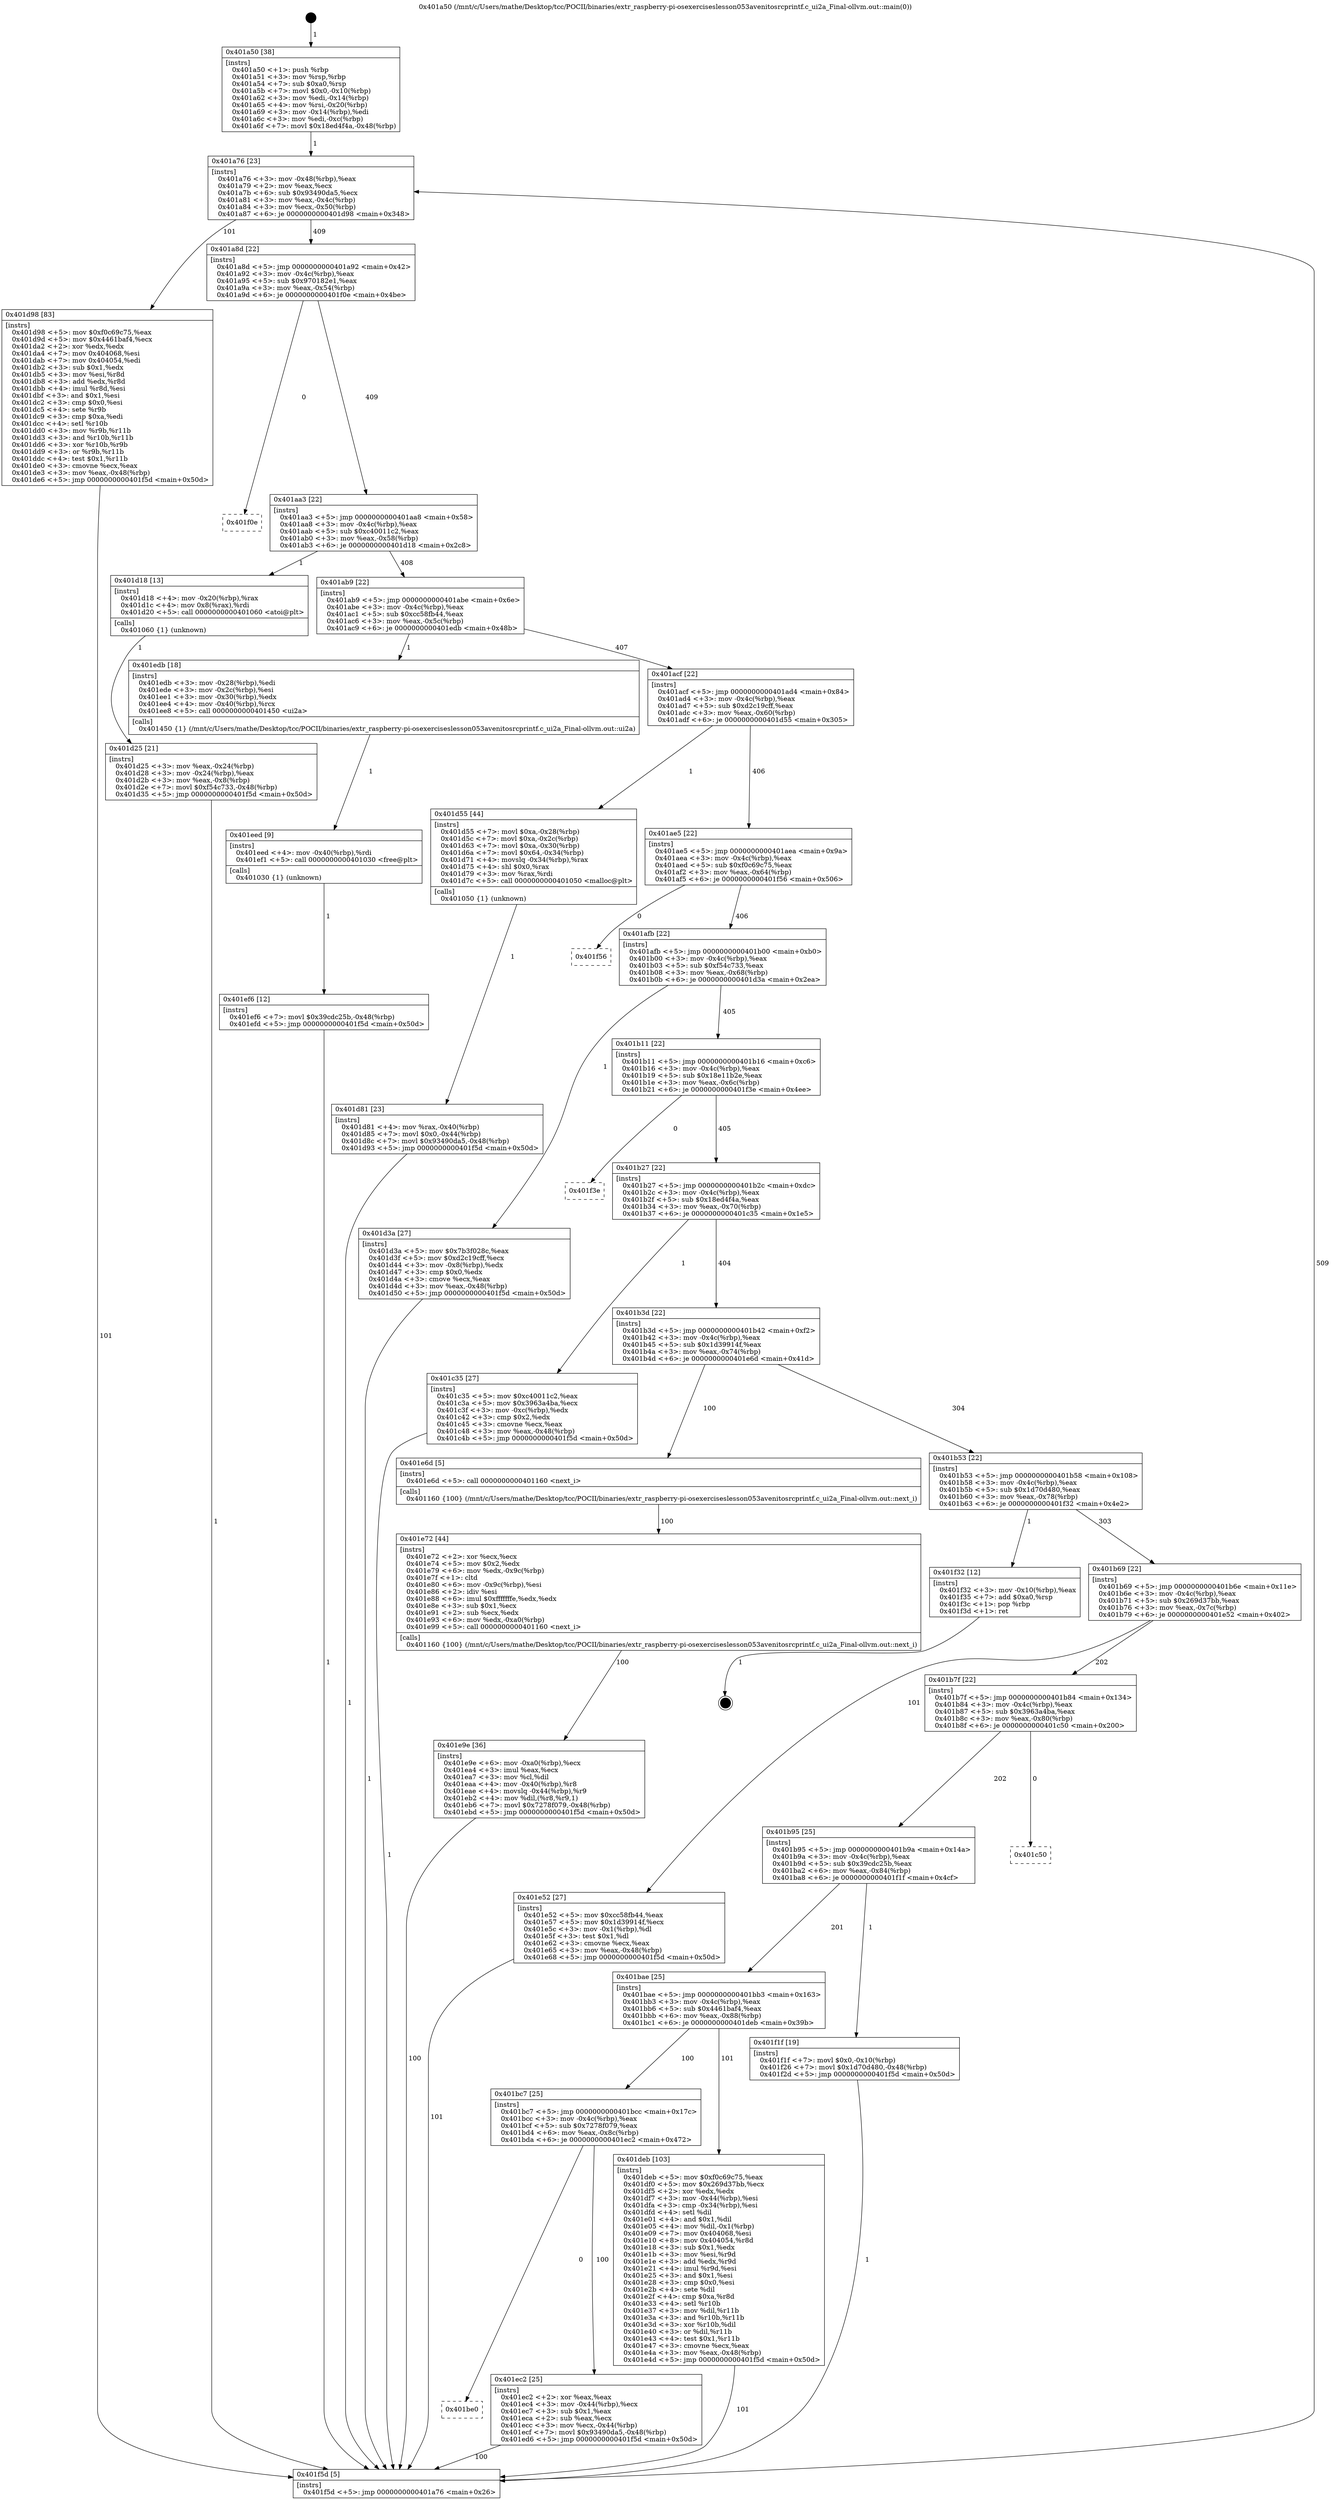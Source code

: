 digraph "0x401a50" {
  label = "0x401a50 (/mnt/c/Users/mathe/Desktop/tcc/POCII/binaries/extr_raspberry-pi-osexerciseslesson053avenitosrcprintf.c_ui2a_Final-ollvm.out::main(0))"
  labelloc = "t"
  node[shape=record]

  Entry [label="",width=0.3,height=0.3,shape=circle,fillcolor=black,style=filled]
  "0x401a76" [label="{
     0x401a76 [23]\l
     | [instrs]\l
     &nbsp;&nbsp;0x401a76 \<+3\>: mov -0x48(%rbp),%eax\l
     &nbsp;&nbsp;0x401a79 \<+2\>: mov %eax,%ecx\l
     &nbsp;&nbsp;0x401a7b \<+6\>: sub $0x93490da5,%ecx\l
     &nbsp;&nbsp;0x401a81 \<+3\>: mov %eax,-0x4c(%rbp)\l
     &nbsp;&nbsp;0x401a84 \<+3\>: mov %ecx,-0x50(%rbp)\l
     &nbsp;&nbsp;0x401a87 \<+6\>: je 0000000000401d98 \<main+0x348\>\l
  }"]
  "0x401d98" [label="{
     0x401d98 [83]\l
     | [instrs]\l
     &nbsp;&nbsp;0x401d98 \<+5\>: mov $0xf0c69c75,%eax\l
     &nbsp;&nbsp;0x401d9d \<+5\>: mov $0x4461baf4,%ecx\l
     &nbsp;&nbsp;0x401da2 \<+2\>: xor %edx,%edx\l
     &nbsp;&nbsp;0x401da4 \<+7\>: mov 0x404068,%esi\l
     &nbsp;&nbsp;0x401dab \<+7\>: mov 0x404054,%edi\l
     &nbsp;&nbsp;0x401db2 \<+3\>: sub $0x1,%edx\l
     &nbsp;&nbsp;0x401db5 \<+3\>: mov %esi,%r8d\l
     &nbsp;&nbsp;0x401db8 \<+3\>: add %edx,%r8d\l
     &nbsp;&nbsp;0x401dbb \<+4\>: imul %r8d,%esi\l
     &nbsp;&nbsp;0x401dbf \<+3\>: and $0x1,%esi\l
     &nbsp;&nbsp;0x401dc2 \<+3\>: cmp $0x0,%esi\l
     &nbsp;&nbsp;0x401dc5 \<+4\>: sete %r9b\l
     &nbsp;&nbsp;0x401dc9 \<+3\>: cmp $0xa,%edi\l
     &nbsp;&nbsp;0x401dcc \<+4\>: setl %r10b\l
     &nbsp;&nbsp;0x401dd0 \<+3\>: mov %r9b,%r11b\l
     &nbsp;&nbsp;0x401dd3 \<+3\>: and %r10b,%r11b\l
     &nbsp;&nbsp;0x401dd6 \<+3\>: xor %r10b,%r9b\l
     &nbsp;&nbsp;0x401dd9 \<+3\>: or %r9b,%r11b\l
     &nbsp;&nbsp;0x401ddc \<+4\>: test $0x1,%r11b\l
     &nbsp;&nbsp;0x401de0 \<+3\>: cmovne %ecx,%eax\l
     &nbsp;&nbsp;0x401de3 \<+3\>: mov %eax,-0x48(%rbp)\l
     &nbsp;&nbsp;0x401de6 \<+5\>: jmp 0000000000401f5d \<main+0x50d\>\l
  }"]
  "0x401a8d" [label="{
     0x401a8d [22]\l
     | [instrs]\l
     &nbsp;&nbsp;0x401a8d \<+5\>: jmp 0000000000401a92 \<main+0x42\>\l
     &nbsp;&nbsp;0x401a92 \<+3\>: mov -0x4c(%rbp),%eax\l
     &nbsp;&nbsp;0x401a95 \<+5\>: sub $0x970182e1,%eax\l
     &nbsp;&nbsp;0x401a9a \<+3\>: mov %eax,-0x54(%rbp)\l
     &nbsp;&nbsp;0x401a9d \<+6\>: je 0000000000401f0e \<main+0x4be\>\l
  }"]
  Exit [label="",width=0.3,height=0.3,shape=circle,fillcolor=black,style=filled,peripheries=2]
  "0x401f0e" [label="{
     0x401f0e\l
  }", style=dashed]
  "0x401aa3" [label="{
     0x401aa3 [22]\l
     | [instrs]\l
     &nbsp;&nbsp;0x401aa3 \<+5\>: jmp 0000000000401aa8 \<main+0x58\>\l
     &nbsp;&nbsp;0x401aa8 \<+3\>: mov -0x4c(%rbp),%eax\l
     &nbsp;&nbsp;0x401aab \<+5\>: sub $0xc40011c2,%eax\l
     &nbsp;&nbsp;0x401ab0 \<+3\>: mov %eax,-0x58(%rbp)\l
     &nbsp;&nbsp;0x401ab3 \<+6\>: je 0000000000401d18 \<main+0x2c8\>\l
  }"]
  "0x401ef6" [label="{
     0x401ef6 [12]\l
     | [instrs]\l
     &nbsp;&nbsp;0x401ef6 \<+7\>: movl $0x39cdc25b,-0x48(%rbp)\l
     &nbsp;&nbsp;0x401efd \<+5\>: jmp 0000000000401f5d \<main+0x50d\>\l
  }"]
  "0x401d18" [label="{
     0x401d18 [13]\l
     | [instrs]\l
     &nbsp;&nbsp;0x401d18 \<+4\>: mov -0x20(%rbp),%rax\l
     &nbsp;&nbsp;0x401d1c \<+4\>: mov 0x8(%rax),%rdi\l
     &nbsp;&nbsp;0x401d20 \<+5\>: call 0000000000401060 \<atoi@plt\>\l
     | [calls]\l
     &nbsp;&nbsp;0x401060 \{1\} (unknown)\l
  }"]
  "0x401ab9" [label="{
     0x401ab9 [22]\l
     | [instrs]\l
     &nbsp;&nbsp;0x401ab9 \<+5\>: jmp 0000000000401abe \<main+0x6e\>\l
     &nbsp;&nbsp;0x401abe \<+3\>: mov -0x4c(%rbp),%eax\l
     &nbsp;&nbsp;0x401ac1 \<+5\>: sub $0xcc58fb44,%eax\l
     &nbsp;&nbsp;0x401ac6 \<+3\>: mov %eax,-0x5c(%rbp)\l
     &nbsp;&nbsp;0x401ac9 \<+6\>: je 0000000000401edb \<main+0x48b\>\l
  }"]
  "0x401eed" [label="{
     0x401eed [9]\l
     | [instrs]\l
     &nbsp;&nbsp;0x401eed \<+4\>: mov -0x40(%rbp),%rdi\l
     &nbsp;&nbsp;0x401ef1 \<+5\>: call 0000000000401030 \<free@plt\>\l
     | [calls]\l
     &nbsp;&nbsp;0x401030 \{1\} (unknown)\l
  }"]
  "0x401edb" [label="{
     0x401edb [18]\l
     | [instrs]\l
     &nbsp;&nbsp;0x401edb \<+3\>: mov -0x28(%rbp),%edi\l
     &nbsp;&nbsp;0x401ede \<+3\>: mov -0x2c(%rbp),%esi\l
     &nbsp;&nbsp;0x401ee1 \<+3\>: mov -0x30(%rbp),%edx\l
     &nbsp;&nbsp;0x401ee4 \<+4\>: mov -0x40(%rbp),%rcx\l
     &nbsp;&nbsp;0x401ee8 \<+5\>: call 0000000000401450 \<ui2a\>\l
     | [calls]\l
     &nbsp;&nbsp;0x401450 \{1\} (/mnt/c/Users/mathe/Desktop/tcc/POCII/binaries/extr_raspberry-pi-osexerciseslesson053avenitosrcprintf.c_ui2a_Final-ollvm.out::ui2a)\l
  }"]
  "0x401acf" [label="{
     0x401acf [22]\l
     | [instrs]\l
     &nbsp;&nbsp;0x401acf \<+5\>: jmp 0000000000401ad4 \<main+0x84\>\l
     &nbsp;&nbsp;0x401ad4 \<+3\>: mov -0x4c(%rbp),%eax\l
     &nbsp;&nbsp;0x401ad7 \<+5\>: sub $0xd2c19cff,%eax\l
     &nbsp;&nbsp;0x401adc \<+3\>: mov %eax,-0x60(%rbp)\l
     &nbsp;&nbsp;0x401adf \<+6\>: je 0000000000401d55 \<main+0x305\>\l
  }"]
  "0x401be0" [label="{
     0x401be0\l
  }", style=dashed]
  "0x401d55" [label="{
     0x401d55 [44]\l
     | [instrs]\l
     &nbsp;&nbsp;0x401d55 \<+7\>: movl $0xa,-0x28(%rbp)\l
     &nbsp;&nbsp;0x401d5c \<+7\>: movl $0xa,-0x2c(%rbp)\l
     &nbsp;&nbsp;0x401d63 \<+7\>: movl $0xa,-0x30(%rbp)\l
     &nbsp;&nbsp;0x401d6a \<+7\>: movl $0x64,-0x34(%rbp)\l
     &nbsp;&nbsp;0x401d71 \<+4\>: movslq -0x34(%rbp),%rax\l
     &nbsp;&nbsp;0x401d75 \<+4\>: shl $0x0,%rax\l
     &nbsp;&nbsp;0x401d79 \<+3\>: mov %rax,%rdi\l
     &nbsp;&nbsp;0x401d7c \<+5\>: call 0000000000401050 \<malloc@plt\>\l
     | [calls]\l
     &nbsp;&nbsp;0x401050 \{1\} (unknown)\l
  }"]
  "0x401ae5" [label="{
     0x401ae5 [22]\l
     | [instrs]\l
     &nbsp;&nbsp;0x401ae5 \<+5\>: jmp 0000000000401aea \<main+0x9a\>\l
     &nbsp;&nbsp;0x401aea \<+3\>: mov -0x4c(%rbp),%eax\l
     &nbsp;&nbsp;0x401aed \<+5\>: sub $0xf0c69c75,%eax\l
     &nbsp;&nbsp;0x401af2 \<+3\>: mov %eax,-0x64(%rbp)\l
     &nbsp;&nbsp;0x401af5 \<+6\>: je 0000000000401f56 \<main+0x506\>\l
  }"]
  "0x401ec2" [label="{
     0x401ec2 [25]\l
     | [instrs]\l
     &nbsp;&nbsp;0x401ec2 \<+2\>: xor %eax,%eax\l
     &nbsp;&nbsp;0x401ec4 \<+3\>: mov -0x44(%rbp),%ecx\l
     &nbsp;&nbsp;0x401ec7 \<+3\>: sub $0x1,%eax\l
     &nbsp;&nbsp;0x401eca \<+2\>: sub %eax,%ecx\l
     &nbsp;&nbsp;0x401ecc \<+3\>: mov %ecx,-0x44(%rbp)\l
     &nbsp;&nbsp;0x401ecf \<+7\>: movl $0x93490da5,-0x48(%rbp)\l
     &nbsp;&nbsp;0x401ed6 \<+5\>: jmp 0000000000401f5d \<main+0x50d\>\l
  }"]
  "0x401f56" [label="{
     0x401f56\l
  }", style=dashed]
  "0x401afb" [label="{
     0x401afb [22]\l
     | [instrs]\l
     &nbsp;&nbsp;0x401afb \<+5\>: jmp 0000000000401b00 \<main+0xb0\>\l
     &nbsp;&nbsp;0x401b00 \<+3\>: mov -0x4c(%rbp),%eax\l
     &nbsp;&nbsp;0x401b03 \<+5\>: sub $0xf54c733,%eax\l
     &nbsp;&nbsp;0x401b08 \<+3\>: mov %eax,-0x68(%rbp)\l
     &nbsp;&nbsp;0x401b0b \<+6\>: je 0000000000401d3a \<main+0x2ea\>\l
  }"]
  "0x401e9e" [label="{
     0x401e9e [36]\l
     | [instrs]\l
     &nbsp;&nbsp;0x401e9e \<+6\>: mov -0xa0(%rbp),%ecx\l
     &nbsp;&nbsp;0x401ea4 \<+3\>: imul %eax,%ecx\l
     &nbsp;&nbsp;0x401ea7 \<+3\>: mov %cl,%dil\l
     &nbsp;&nbsp;0x401eaa \<+4\>: mov -0x40(%rbp),%r8\l
     &nbsp;&nbsp;0x401eae \<+4\>: movslq -0x44(%rbp),%r9\l
     &nbsp;&nbsp;0x401eb2 \<+4\>: mov %dil,(%r8,%r9,1)\l
     &nbsp;&nbsp;0x401eb6 \<+7\>: movl $0x7278f079,-0x48(%rbp)\l
     &nbsp;&nbsp;0x401ebd \<+5\>: jmp 0000000000401f5d \<main+0x50d\>\l
  }"]
  "0x401d3a" [label="{
     0x401d3a [27]\l
     | [instrs]\l
     &nbsp;&nbsp;0x401d3a \<+5\>: mov $0x7b3f028c,%eax\l
     &nbsp;&nbsp;0x401d3f \<+5\>: mov $0xd2c19cff,%ecx\l
     &nbsp;&nbsp;0x401d44 \<+3\>: mov -0x8(%rbp),%edx\l
     &nbsp;&nbsp;0x401d47 \<+3\>: cmp $0x0,%edx\l
     &nbsp;&nbsp;0x401d4a \<+3\>: cmove %ecx,%eax\l
     &nbsp;&nbsp;0x401d4d \<+3\>: mov %eax,-0x48(%rbp)\l
     &nbsp;&nbsp;0x401d50 \<+5\>: jmp 0000000000401f5d \<main+0x50d\>\l
  }"]
  "0x401b11" [label="{
     0x401b11 [22]\l
     | [instrs]\l
     &nbsp;&nbsp;0x401b11 \<+5\>: jmp 0000000000401b16 \<main+0xc6\>\l
     &nbsp;&nbsp;0x401b16 \<+3\>: mov -0x4c(%rbp),%eax\l
     &nbsp;&nbsp;0x401b19 \<+5\>: sub $0x18e11b2e,%eax\l
     &nbsp;&nbsp;0x401b1e \<+3\>: mov %eax,-0x6c(%rbp)\l
     &nbsp;&nbsp;0x401b21 \<+6\>: je 0000000000401f3e \<main+0x4ee\>\l
  }"]
  "0x401e72" [label="{
     0x401e72 [44]\l
     | [instrs]\l
     &nbsp;&nbsp;0x401e72 \<+2\>: xor %ecx,%ecx\l
     &nbsp;&nbsp;0x401e74 \<+5\>: mov $0x2,%edx\l
     &nbsp;&nbsp;0x401e79 \<+6\>: mov %edx,-0x9c(%rbp)\l
     &nbsp;&nbsp;0x401e7f \<+1\>: cltd\l
     &nbsp;&nbsp;0x401e80 \<+6\>: mov -0x9c(%rbp),%esi\l
     &nbsp;&nbsp;0x401e86 \<+2\>: idiv %esi\l
     &nbsp;&nbsp;0x401e88 \<+6\>: imul $0xfffffffe,%edx,%edx\l
     &nbsp;&nbsp;0x401e8e \<+3\>: sub $0x1,%ecx\l
     &nbsp;&nbsp;0x401e91 \<+2\>: sub %ecx,%edx\l
     &nbsp;&nbsp;0x401e93 \<+6\>: mov %edx,-0xa0(%rbp)\l
     &nbsp;&nbsp;0x401e99 \<+5\>: call 0000000000401160 \<next_i\>\l
     | [calls]\l
     &nbsp;&nbsp;0x401160 \{100\} (/mnt/c/Users/mathe/Desktop/tcc/POCII/binaries/extr_raspberry-pi-osexerciseslesson053avenitosrcprintf.c_ui2a_Final-ollvm.out::next_i)\l
  }"]
  "0x401f3e" [label="{
     0x401f3e\l
  }", style=dashed]
  "0x401b27" [label="{
     0x401b27 [22]\l
     | [instrs]\l
     &nbsp;&nbsp;0x401b27 \<+5\>: jmp 0000000000401b2c \<main+0xdc\>\l
     &nbsp;&nbsp;0x401b2c \<+3\>: mov -0x4c(%rbp),%eax\l
     &nbsp;&nbsp;0x401b2f \<+5\>: sub $0x18ed4f4a,%eax\l
     &nbsp;&nbsp;0x401b34 \<+3\>: mov %eax,-0x70(%rbp)\l
     &nbsp;&nbsp;0x401b37 \<+6\>: je 0000000000401c35 \<main+0x1e5\>\l
  }"]
  "0x401bc7" [label="{
     0x401bc7 [25]\l
     | [instrs]\l
     &nbsp;&nbsp;0x401bc7 \<+5\>: jmp 0000000000401bcc \<main+0x17c\>\l
     &nbsp;&nbsp;0x401bcc \<+3\>: mov -0x4c(%rbp),%eax\l
     &nbsp;&nbsp;0x401bcf \<+5\>: sub $0x7278f079,%eax\l
     &nbsp;&nbsp;0x401bd4 \<+6\>: mov %eax,-0x8c(%rbp)\l
     &nbsp;&nbsp;0x401bda \<+6\>: je 0000000000401ec2 \<main+0x472\>\l
  }"]
  "0x401c35" [label="{
     0x401c35 [27]\l
     | [instrs]\l
     &nbsp;&nbsp;0x401c35 \<+5\>: mov $0xc40011c2,%eax\l
     &nbsp;&nbsp;0x401c3a \<+5\>: mov $0x3963a4ba,%ecx\l
     &nbsp;&nbsp;0x401c3f \<+3\>: mov -0xc(%rbp),%edx\l
     &nbsp;&nbsp;0x401c42 \<+3\>: cmp $0x2,%edx\l
     &nbsp;&nbsp;0x401c45 \<+3\>: cmovne %ecx,%eax\l
     &nbsp;&nbsp;0x401c48 \<+3\>: mov %eax,-0x48(%rbp)\l
     &nbsp;&nbsp;0x401c4b \<+5\>: jmp 0000000000401f5d \<main+0x50d\>\l
  }"]
  "0x401b3d" [label="{
     0x401b3d [22]\l
     | [instrs]\l
     &nbsp;&nbsp;0x401b3d \<+5\>: jmp 0000000000401b42 \<main+0xf2\>\l
     &nbsp;&nbsp;0x401b42 \<+3\>: mov -0x4c(%rbp),%eax\l
     &nbsp;&nbsp;0x401b45 \<+5\>: sub $0x1d39914f,%eax\l
     &nbsp;&nbsp;0x401b4a \<+3\>: mov %eax,-0x74(%rbp)\l
     &nbsp;&nbsp;0x401b4d \<+6\>: je 0000000000401e6d \<main+0x41d\>\l
  }"]
  "0x401f5d" [label="{
     0x401f5d [5]\l
     | [instrs]\l
     &nbsp;&nbsp;0x401f5d \<+5\>: jmp 0000000000401a76 \<main+0x26\>\l
  }"]
  "0x401a50" [label="{
     0x401a50 [38]\l
     | [instrs]\l
     &nbsp;&nbsp;0x401a50 \<+1\>: push %rbp\l
     &nbsp;&nbsp;0x401a51 \<+3\>: mov %rsp,%rbp\l
     &nbsp;&nbsp;0x401a54 \<+7\>: sub $0xa0,%rsp\l
     &nbsp;&nbsp;0x401a5b \<+7\>: movl $0x0,-0x10(%rbp)\l
     &nbsp;&nbsp;0x401a62 \<+3\>: mov %edi,-0x14(%rbp)\l
     &nbsp;&nbsp;0x401a65 \<+4\>: mov %rsi,-0x20(%rbp)\l
     &nbsp;&nbsp;0x401a69 \<+3\>: mov -0x14(%rbp),%edi\l
     &nbsp;&nbsp;0x401a6c \<+3\>: mov %edi,-0xc(%rbp)\l
     &nbsp;&nbsp;0x401a6f \<+7\>: movl $0x18ed4f4a,-0x48(%rbp)\l
  }"]
  "0x401d25" [label="{
     0x401d25 [21]\l
     | [instrs]\l
     &nbsp;&nbsp;0x401d25 \<+3\>: mov %eax,-0x24(%rbp)\l
     &nbsp;&nbsp;0x401d28 \<+3\>: mov -0x24(%rbp),%eax\l
     &nbsp;&nbsp;0x401d2b \<+3\>: mov %eax,-0x8(%rbp)\l
     &nbsp;&nbsp;0x401d2e \<+7\>: movl $0xf54c733,-0x48(%rbp)\l
     &nbsp;&nbsp;0x401d35 \<+5\>: jmp 0000000000401f5d \<main+0x50d\>\l
  }"]
  "0x401d81" [label="{
     0x401d81 [23]\l
     | [instrs]\l
     &nbsp;&nbsp;0x401d81 \<+4\>: mov %rax,-0x40(%rbp)\l
     &nbsp;&nbsp;0x401d85 \<+7\>: movl $0x0,-0x44(%rbp)\l
     &nbsp;&nbsp;0x401d8c \<+7\>: movl $0x93490da5,-0x48(%rbp)\l
     &nbsp;&nbsp;0x401d93 \<+5\>: jmp 0000000000401f5d \<main+0x50d\>\l
  }"]
  "0x401deb" [label="{
     0x401deb [103]\l
     | [instrs]\l
     &nbsp;&nbsp;0x401deb \<+5\>: mov $0xf0c69c75,%eax\l
     &nbsp;&nbsp;0x401df0 \<+5\>: mov $0x269d37bb,%ecx\l
     &nbsp;&nbsp;0x401df5 \<+2\>: xor %edx,%edx\l
     &nbsp;&nbsp;0x401df7 \<+3\>: mov -0x44(%rbp),%esi\l
     &nbsp;&nbsp;0x401dfa \<+3\>: cmp -0x34(%rbp),%esi\l
     &nbsp;&nbsp;0x401dfd \<+4\>: setl %dil\l
     &nbsp;&nbsp;0x401e01 \<+4\>: and $0x1,%dil\l
     &nbsp;&nbsp;0x401e05 \<+4\>: mov %dil,-0x1(%rbp)\l
     &nbsp;&nbsp;0x401e09 \<+7\>: mov 0x404068,%esi\l
     &nbsp;&nbsp;0x401e10 \<+8\>: mov 0x404054,%r8d\l
     &nbsp;&nbsp;0x401e18 \<+3\>: sub $0x1,%edx\l
     &nbsp;&nbsp;0x401e1b \<+3\>: mov %esi,%r9d\l
     &nbsp;&nbsp;0x401e1e \<+3\>: add %edx,%r9d\l
     &nbsp;&nbsp;0x401e21 \<+4\>: imul %r9d,%esi\l
     &nbsp;&nbsp;0x401e25 \<+3\>: and $0x1,%esi\l
     &nbsp;&nbsp;0x401e28 \<+3\>: cmp $0x0,%esi\l
     &nbsp;&nbsp;0x401e2b \<+4\>: sete %dil\l
     &nbsp;&nbsp;0x401e2f \<+4\>: cmp $0xa,%r8d\l
     &nbsp;&nbsp;0x401e33 \<+4\>: setl %r10b\l
     &nbsp;&nbsp;0x401e37 \<+3\>: mov %dil,%r11b\l
     &nbsp;&nbsp;0x401e3a \<+3\>: and %r10b,%r11b\l
     &nbsp;&nbsp;0x401e3d \<+3\>: xor %r10b,%dil\l
     &nbsp;&nbsp;0x401e40 \<+3\>: or %dil,%r11b\l
     &nbsp;&nbsp;0x401e43 \<+4\>: test $0x1,%r11b\l
     &nbsp;&nbsp;0x401e47 \<+3\>: cmovne %ecx,%eax\l
     &nbsp;&nbsp;0x401e4a \<+3\>: mov %eax,-0x48(%rbp)\l
     &nbsp;&nbsp;0x401e4d \<+5\>: jmp 0000000000401f5d \<main+0x50d\>\l
  }"]
  "0x401e6d" [label="{
     0x401e6d [5]\l
     | [instrs]\l
     &nbsp;&nbsp;0x401e6d \<+5\>: call 0000000000401160 \<next_i\>\l
     | [calls]\l
     &nbsp;&nbsp;0x401160 \{100\} (/mnt/c/Users/mathe/Desktop/tcc/POCII/binaries/extr_raspberry-pi-osexerciseslesson053avenitosrcprintf.c_ui2a_Final-ollvm.out::next_i)\l
  }"]
  "0x401b53" [label="{
     0x401b53 [22]\l
     | [instrs]\l
     &nbsp;&nbsp;0x401b53 \<+5\>: jmp 0000000000401b58 \<main+0x108\>\l
     &nbsp;&nbsp;0x401b58 \<+3\>: mov -0x4c(%rbp),%eax\l
     &nbsp;&nbsp;0x401b5b \<+5\>: sub $0x1d70d480,%eax\l
     &nbsp;&nbsp;0x401b60 \<+3\>: mov %eax,-0x78(%rbp)\l
     &nbsp;&nbsp;0x401b63 \<+6\>: je 0000000000401f32 \<main+0x4e2\>\l
  }"]
  "0x401bae" [label="{
     0x401bae [25]\l
     | [instrs]\l
     &nbsp;&nbsp;0x401bae \<+5\>: jmp 0000000000401bb3 \<main+0x163\>\l
     &nbsp;&nbsp;0x401bb3 \<+3\>: mov -0x4c(%rbp),%eax\l
     &nbsp;&nbsp;0x401bb6 \<+5\>: sub $0x4461baf4,%eax\l
     &nbsp;&nbsp;0x401bbb \<+6\>: mov %eax,-0x88(%rbp)\l
     &nbsp;&nbsp;0x401bc1 \<+6\>: je 0000000000401deb \<main+0x39b\>\l
  }"]
  "0x401f32" [label="{
     0x401f32 [12]\l
     | [instrs]\l
     &nbsp;&nbsp;0x401f32 \<+3\>: mov -0x10(%rbp),%eax\l
     &nbsp;&nbsp;0x401f35 \<+7\>: add $0xa0,%rsp\l
     &nbsp;&nbsp;0x401f3c \<+1\>: pop %rbp\l
     &nbsp;&nbsp;0x401f3d \<+1\>: ret\l
  }"]
  "0x401b69" [label="{
     0x401b69 [22]\l
     | [instrs]\l
     &nbsp;&nbsp;0x401b69 \<+5\>: jmp 0000000000401b6e \<main+0x11e\>\l
     &nbsp;&nbsp;0x401b6e \<+3\>: mov -0x4c(%rbp),%eax\l
     &nbsp;&nbsp;0x401b71 \<+5\>: sub $0x269d37bb,%eax\l
     &nbsp;&nbsp;0x401b76 \<+3\>: mov %eax,-0x7c(%rbp)\l
     &nbsp;&nbsp;0x401b79 \<+6\>: je 0000000000401e52 \<main+0x402\>\l
  }"]
  "0x401f1f" [label="{
     0x401f1f [19]\l
     | [instrs]\l
     &nbsp;&nbsp;0x401f1f \<+7\>: movl $0x0,-0x10(%rbp)\l
     &nbsp;&nbsp;0x401f26 \<+7\>: movl $0x1d70d480,-0x48(%rbp)\l
     &nbsp;&nbsp;0x401f2d \<+5\>: jmp 0000000000401f5d \<main+0x50d\>\l
  }"]
  "0x401e52" [label="{
     0x401e52 [27]\l
     | [instrs]\l
     &nbsp;&nbsp;0x401e52 \<+5\>: mov $0xcc58fb44,%eax\l
     &nbsp;&nbsp;0x401e57 \<+5\>: mov $0x1d39914f,%ecx\l
     &nbsp;&nbsp;0x401e5c \<+3\>: mov -0x1(%rbp),%dl\l
     &nbsp;&nbsp;0x401e5f \<+3\>: test $0x1,%dl\l
     &nbsp;&nbsp;0x401e62 \<+3\>: cmovne %ecx,%eax\l
     &nbsp;&nbsp;0x401e65 \<+3\>: mov %eax,-0x48(%rbp)\l
     &nbsp;&nbsp;0x401e68 \<+5\>: jmp 0000000000401f5d \<main+0x50d\>\l
  }"]
  "0x401b7f" [label="{
     0x401b7f [22]\l
     | [instrs]\l
     &nbsp;&nbsp;0x401b7f \<+5\>: jmp 0000000000401b84 \<main+0x134\>\l
     &nbsp;&nbsp;0x401b84 \<+3\>: mov -0x4c(%rbp),%eax\l
     &nbsp;&nbsp;0x401b87 \<+5\>: sub $0x3963a4ba,%eax\l
     &nbsp;&nbsp;0x401b8c \<+3\>: mov %eax,-0x80(%rbp)\l
     &nbsp;&nbsp;0x401b8f \<+6\>: je 0000000000401c50 \<main+0x200\>\l
  }"]
  "0x401b95" [label="{
     0x401b95 [25]\l
     | [instrs]\l
     &nbsp;&nbsp;0x401b95 \<+5\>: jmp 0000000000401b9a \<main+0x14a\>\l
     &nbsp;&nbsp;0x401b9a \<+3\>: mov -0x4c(%rbp),%eax\l
     &nbsp;&nbsp;0x401b9d \<+5\>: sub $0x39cdc25b,%eax\l
     &nbsp;&nbsp;0x401ba2 \<+6\>: mov %eax,-0x84(%rbp)\l
     &nbsp;&nbsp;0x401ba8 \<+6\>: je 0000000000401f1f \<main+0x4cf\>\l
  }"]
  "0x401c50" [label="{
     0x401c50\l
  }", style=dashed]
  Entry -> "0x401a50" [label=" 1"]
  "0x401a76" -> "0x401d98" [label=" 101"]
  "0x401a76" -> "0x401a8d" [label=" 409"]
  "0x401f32" -> Exit [label=" 1"]
  "0x401a8d" -> "0x401f0e" [label=" 0"]
  "0x401a8d" -> "0x401aa3" [label=" 409"]
  "0x401f1f" -> "0x401f5d" [label=" 1"]
  "0x401aa3" -> "0x401d18" [label=" 1"]
  "0x401aa3" -> "0x401ab9" [label=" 408"]
  "0x401ef6" -> "0x401f5d" [label=" 1"]
  "0x401ab9" -> "0x401edb" [label=" 1"]
  "0x401ab9" -> "0x401acf" [label=" 407"]
  "0x401eed" -> "0x401ef6" [label=" 1"]
  "0x401acf" -> "0x401d55" [label=" 1"]
  "0x401acf" -> "0x401ae5" [label=" 406"]
  "0x401edb" -> "0x401eed" [label=" 1"]
  "0x401ae5" -> "0x401f56" [label=" 0"]
  "0x401ae5" -> "0x401afb" [label=" 406"]
  "0x401ec2" -> "0x401f5d" [label=" 100"]
  "0x401afb" -> "0x401d3a" [label=" 1"]
  "0x401afb" -> "0x401b11" [label=" 405"]
  "0x401bc7" -> "0x401ec2" [label=" 100"]
  "0x401b11" -> "0x401f3e" [label=" 0"]
  "0x401b11" -> "0x401b27" [label=" 405"]
  "0x401bc7" -> "0x401be0" [label=" 0"]
  "0x401b27" -> "0x401c35" [label=" 1"]
  "0x401b27" -> "0x401b3d" [label=" 404"]
  "0x401c35" -> "0x401f5d" [label=" 1"]
  "0x401a50" -> "0x401a76" [label=" 1"]
  "0x401f5d" -> "0x401a76" [label=" 509"]
  "0x401d18" -> "0x401d25" [label=" 1"]
  "0x401d25" -> "0x401f5d" [label=" 1"]
  "0x401d3a" -> "0x401f5d" [label=" 1"]
  "0x401d55" -> "0x401d81" [label=" 1"]
  "0x401d81" -> "0x401f5d" [label=" 1"]
  "0x401d98" -> "0x401f5d" [label=" 101"]
  "0x401e9e" -> "0x401f5d" [label=" 100"]
  "0x401b3d" -> "0x401e6d" [label=" 100"]
  "0x401b3d" -> "0x401b53" [label=" 304"]
  "0x401e72" -> "0x401e9e" [label=" 100"]
  "0x401b53" -> "0x401f32" [label=" 1"]
  "0x401b53" -> "0x401b69" [label=" 303"]
  "0x401e52" -> "0x401f5d" [label=" 101"]
  "0x401b69" -> "0x401e52" [label=" 101"]
  "0x401b69" -> "0x401b7f" [label=" 202"]
  "0x401deb" -> "0x401f5d" [label=" 101"]
  "0x401b7f" -> "0x401c50" [label=" 0"]
  "0x401b7f" -> "0x401b95" [label=" 202"]
  "0x401bae" -> "0x401bc7" [label=" 100"]
  "0x401b95" -> "0x401f1f" [label=" 1"]
  "0x401b95" -> "0x401bae" [label=" 201"]
  "0x401e6d" -> "0x401e72" [label=" 100"]
  "0x401bae" -> "0x401deb" [label=" 101"]
}
